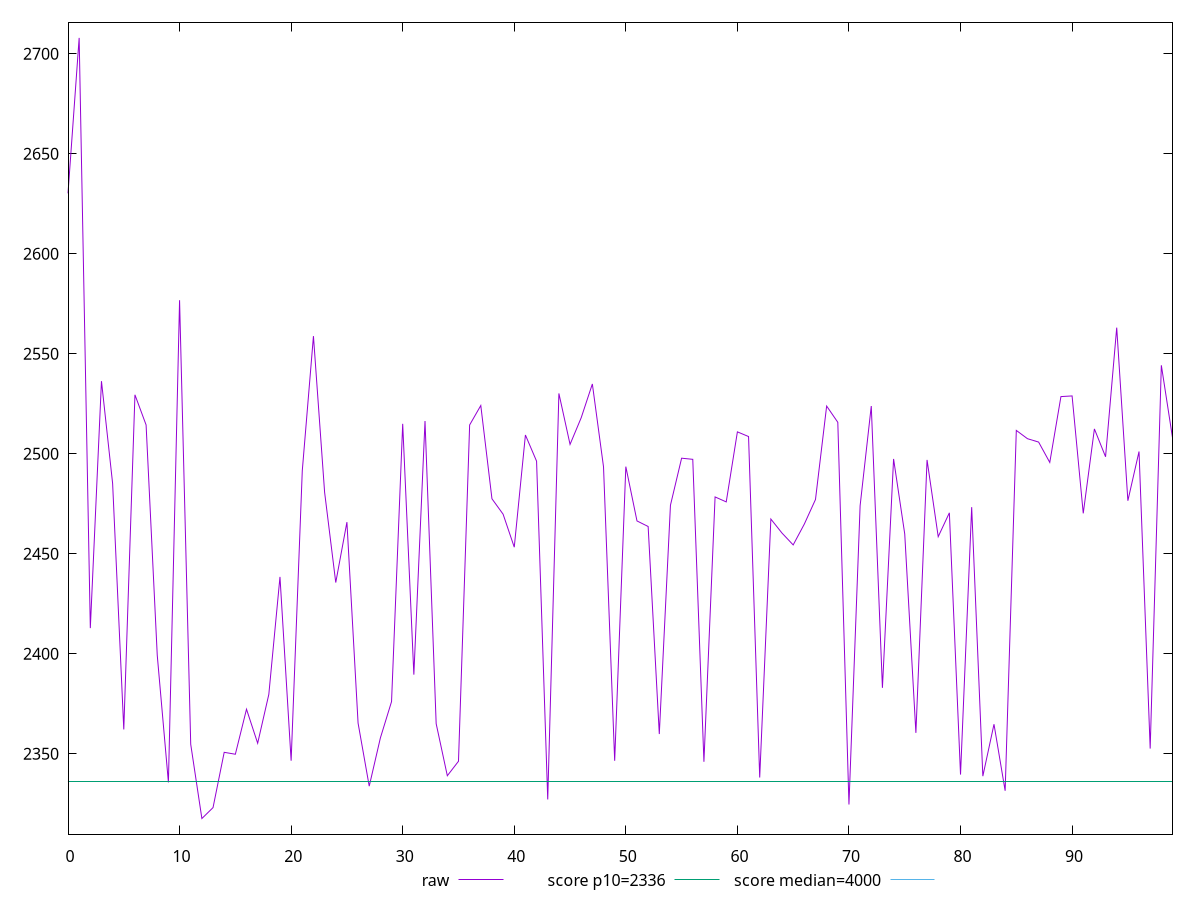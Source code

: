 reset

$raw <<EOF
0 2630.2404999999994
1 2707.9694999999997
2 2412.8059999999996
3 2536.3075
4 2485.0915000000005
5 2362.1134999999995
6 2529.4845
7 2514.4120000000003
8 2399.2215
9 2335.6360000000004
10 2576.7985000000003
11 2354.7045000000003
12 2317.5795000000003
13 2323.0465000000004
14 2350.6895000000004
15 2349.72555
16 2372.2495
17 2355.227
18 2379.647
19 2438.409
20 2346.4764999999998
21 2491.5555000000004
22 2558.8244999999997
23 2480.763
24 2435.5875
25 2465.803
26 2365.325
27 2333.7495
28 2357.8779999999997
29 2376.0445
30 2514.9840000000004
31 2389.547
32 2516.3759999999997
33 2365.0194
34 2338.9745000000003
35 2346.2125
36 2514.3954999999996
37 2524.125
38 2477.4912999999997
39 2469.768
40 2453.2740000000003
41 2509.3795
42 2496.2785
43 2327.1110000000003
44 2530.175
45 2504.6825
46 2518.00945
47 2534.903
48 2493.457
49 2346.4435000000003
50 2493.5597
51 2466.4024999999997
52 2463.6139999999996
53 2359.84075
54 2474.2675
55 2497.78255
56 2497.2131500000005
57 2345.965
58 2478.4083
59 2475.9220000000005
60 2510.947
61 2508.615
62 2338.0999999999995
63 2467.3485
64 2460.325
65 2454.407
66 2464.8405000000002
67 2477.1234999999992
68 2523.8503
69 2515.7264999999998
70 2324.581
71 2474.0144999999998
72 2523.8665
73 2382.9195000000004
74 2497.4035000000003
75 2459.8685
76 2360.40945
77 2496.922
78 2458.532
79 2470.456
80 2339.541
81 2473.2885000000006
82 2338.76
83 2364.7309999999998
84 2331.4585000000006
85 2511.6784999999995
86 2507.5315
87 2505.8405000000002
88 2495.6625
89 2528.5855
90 2528.9210000000003
91 2470.1975
92 2512.4210000000003
93 2498.4906499999997
94 2563.0814999999993
95 2476.5060000000003
96 2501.1215
97 2352.554
98 2544.24245
99 2508.0547500000002
EOF

set key outside below
set xrange [0:99]
set yrange [2309.7717000000002:2715.7772999999997]
set trange [2309.7717000000002:2715.7772999999997]
set terminal svg size 640, 500 enhanced background rgb 'white'
set output "report_00026_2021-02-22T21:38:55.199Z/first-meaningful-paint/samples/pages/raw/values.svg"

plot $raw title "raw" with line, \
     2336 title "score p10=2336", \
     4000 title "score median=4000"

reset
